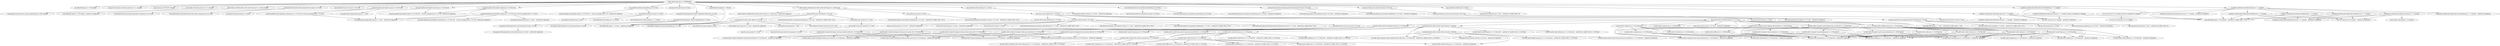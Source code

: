 digraph jedis {
	"redis.clients:jedis:jar:6.1.0-SNAPSHOT" -> "org.slf4j:slf4j-api:jar:1.7.36:compile" ; 
	"redis.clients:jedis:jar:6.1.0-SNAPSHOT" -> "org.apache.commons:commons-pool2:jar:2.12.1:compile" ; 
	"redis.clients:jedis:jar:6.1.0-SNAPSHOT" -> "org.json:json:jar:20250107:compile" ; 
	"redis.clients:jedis:jar:6.1.0-SNAPSHOT" -> "com.google.code.gson:gson:jar:2.13.1:compile" ; 
	"redis.clients:jedis:jar:6.1.0-SNAPSHOT" -> "redis.clients.authentication:redis-authx-core:jar:0.1.1-beta2:compile" ; 
	"redis.clients:jedis:jar:6.1.0-SNAPSHOT" -> "com.kohlschutter.junixsocket:junixsocket-core:pom:2.10.1:test" ; 
	"redis.clients:jedis:jar:6.1.0-SNAPSHOT" -> "org.locationtech.jts:jts-core:jar:1.20.0:test" ; 
	"redis.clients:jedis:jar:6.1.0-SNAPSHOT" -> "org.junit.jupiter:junit-jupiter-api:jar:5.13.0-M1:test" ; 
	"redis.clients:jedis:jar:6.1.0-SNAPSHOT" -> "org.junit.jupiter:junit-jupiter-params:jar:5.13.0-M1:test" ; 
	"redis.clients:jedis:jar:6.1.0-SNAPSHOT" -> "org.mockito:mockito-junit-jupiter:jar:4.11.0:test" ; 
	"redis.clients:jedis:jar:6.1.0-SNAPSHOT" -> "org.junit.jupiter:junit-jupiter-engine:jar:5.13.0-M1:test" ; 
	"redis.clients:jedis:jar:6.1.0-SNAPSHOT" -> "org.hamcrest:hamcrest:jar:3.0:test" ; 
	"redis.clients:jedis:jar:6.1.0-SNAPSHOT" -> "org.slf4j:slf4j-simple:jar:1.7.36:test" ; 
	"redis.clients:jedis:jar:6.1.0-SNAPSHOT" -> "org.mockito:mockito-inline:jar:4.11.0:test" ; 
	"redis.clients:jedis:jar:6.1.0-SNAPSHOT" -> "com.fasterxml.jackson.core:jackson-databind:jar:2.18.3:test" ; 
	"redis.clients:jedis:jar:6.1.0-SNAPSHOT" -> "com.fasterxml.jackson.datatype:jackson-datatype-jsr310:jar:2.18.3:test" ; 
	"redis.clients:jedis:jar:6.1.0-SNAPSHOT" -> "net.javacrumbs.json-unit:json-unit:jar:2.40.1:test" ; 
	"redis.clients:jedis:jar:6.1.0-SNAPSHOT" -> "org.apache.httpcomponents.client5:httpclient5-fluent:jar:5.4.4:test" ; 
	"redis.clients:jedis:jar:6.1.0-SNAPSHOT" -> "org.awaitility:awaitility:jar:4.3.0:test" ; 
	"redis.clients:jedis:jar:6.1.0-SNAPSHOT" -> "redis.clients.authentication:redis-authx-entraid:jar:0.1.1-beta2:test" ; 
	"redis.clients:jedis:jar:6.1.0-SNAPSHOT" -> "io.github.resilience4j:resilience4j-all:jar:1.7.1:compile" ; 
	"redis.clients:jedis:jar:6.1.0-SNAPSHOT" -> "io.github.resilience4j:resilience4j-circuitbreaker:jar:1.7.1:compile" ; 
	"redis.clients:jedis:jar:6.1.0-SNAPSHOT" -> "io.github.resilience4j:resilience4j-retry:jar:1.7.1:compile" ; 
	"com.google.code.gson:gson:jar:2.13.1:compile" -> "com.google.errorprone:error_prone_annotations:jar:2.38.0:compile" ; 
	"redis.clients.authentication:redis-authx-core:jar:0.1.1-beta2:compile" -> "(org.slf4j:slf4j-api:jar:1.7.36:compile - omitted for duplicate)" ; 
	"com.kohlschutter.junixsocket:junixsocket-core:pom:2.10.1:test" -> "com.kohlschutter.junixsocket:junixsocket-native-common:jar:2.10.1:test" ; 
	"com.kohlschutter.junixsocket:junixsocket-core:pom:2.10.1:test" -> "com.kohlschutter.junixsocket:junixsocket-common:jar:2.10.1:test" ; 
	"org.junit.jupiter:junit-jupiter-api:jar:5.13.0-M1:test" -> "org.opentest4j:opentest4j:jar:1.3.0:test" ; 
	"org.junit.jupiter:junit-jupiter-api:jar:5.13.0-M1:test" -> "org.junit.platform:junit-platform-commons:jar:1.13.0-M1:test (version managed from 1.13.0-M1)" ; 
	"org.junit.jupiter:junit-jupiter-api:jar:5.13.0-M1:test" -> "org.apiguardian:apiguardian-api:jar:1.1.2:test" ; 
	"org.junit.platform:junit-platform-commons:jar:1.13.0-M1:test (version managed from 1.13.0-M1)" -> "(org.apiguardian:apiguardian-api:jar:1.1.2:test - omitted for duplicate)" ; 
	"org.junit.jupiter:junit-jupiter-params:jar:5.13.0-M1:test" -> "(org.junit.jupiter:junit-jupiter-api:jar:5.13.0-M1:test - version managed from 5.13.0-M1; omitted for duplicate)" ; 
	"org.junit.jupiter:junit-jupiter-params:jar:5.13.0-M1:test" -> "(org.apiguardian:apiguardian-api:jar:1.1.2:test - omitted for duplicate)" ; 
	"org.mockito:mockito-junit-jupiter:jar:4.11.0:test" -> "org.mockito:mockito-core:jar:4.11.0:test" ; 
	"org.mockito:mockito-junit-jupiter:jar:4.11.0:test" -> "(org.junit.jupiter:junit-jupiter-api:jar:5.13.0-M1:test - version managed from 5.9.1; omitted for duplicate)" ; 
	"org.mockito:mockito-core:jar:4.11.0:test" -> "net.bytebuddy:byte-buddy:jar:1.12.19:test" ; 
	"org.mockito:mockito-core:jar:4.11.0:test" -> "net.bytebuddy:byte-buddy-agent:jar:1.12.19:test" ; 
	"org.mockito:mockito-core:jar:4.11.0:test" -> "org.objenesis:objenesis:jar:3.3:test" ; 
	"org.junit.jupiter:junit-jupiter-engine:jar:5.13.0-M1:test" -> "org.junit.platform:junit-platform-engine:jar:1.13.0-M1:test (version managed from 1.13.0-M1)" ; 
	"org.junit.jupiter:junit-jupiter-engine:jar:5.13.0-M1:test" -> "(org.junit.jupiter:junit-jupiter-api:jar:5.13.0-M1:test - version managed from 5.13.0-M1; omitted for duplicate)" ; 
	"org.junit.jupiter:junit-jupiter-engine:jar:5.13.0-M1:test" -> "(org.apiguardian:apiguardian-api:jar:1.1.2:test - omitted for duplicate)" ; 
	"org.junit.platform:junit-platform-engine:jar:1.13.0-M1:test (version managed from 1.13.0-M1)" -> "(org.opentest4j:opentest4j:jar:1.3.0:test - omitted for duplicate)" ; 
	"org.junit.platform:junit-platform-engine:jar:1.13.0-M1:test (version managed from 1.13.0-M1)" -> "(org.junit.platform:junit-platform-commons:jar:1.13.0-M1:test - version managed from 1.13.0-M1; omitted for duplicate)" ; 
	"org.junit.platform:junit-platform-engine:jar:1.13.0-M1:test (version managed from 1.13.0-M1)" -> "(org.apiguardian:apiguardian-api:jar:1.1.2:test - omitted for duplicate)" ; 
	"org.slf4j:slf4j-simple:jar:1.7.36:test" -> "(org.slf4j:slf4j-api:jar:1.7.36:test - omitted for duplicate)" ; 
	"org.mockito:mockito-inline:jar:4.11.0:test" -> "(org.mockito:mockito-core:jar:4.11.0:test - omitted for duplicate)" ; 
	"com.fasterxml.jackson.core:jackson-databind:jar:2.18.3:test" -> "com.fasterxml.jackson.core:jackson-annotations:jar:2.18.3:test" ; 
	"com.fasterxml.jackson.core:jackson-databind:jar:2.18.3:test" -> "com.fasterxml.jackson.core:jackson-core:jar:2.18.3:test" ; 
	"com.fasterxml.jackson.datatype:jackson-datatype-jsr310:jar:2.18.3:test" -> "(com.fasterxml.jackson.core:jackson-annotations:jar:2.18.3:test - omitted for duplicate)" ; 
	"com.fasterxml.jackson.datatype:jackson-datatype-jsr310:jar:2.18.3:test" -> "(com.fasterxml.jackson.core:jackson-core:jar:2.18.3:test - omitted for duplicate)" ; 
	"com.fasterxml.jackson.datatype:jackson-datatype-jsr310:jar:2.18.3:test" -> "(com.fasterxml.jackson.core:jackson-databind:jar:2.18.3:test - omitted for duplicate)" ; 
	"net.javacrumbs.json-unit:json-unit:jar:2.40.1:test" -> "net.javacrumbs.json-unit:json-unit-core:jar:2.40.1:test" ; 
	"net.javacrumbs.json-unit:json-unit-core:jar:2.40.1:test" -> "org.hamcrest:hamcrest-core:jar:2.2:test" ; 
	"org.hamcrest:hamcrest-core:jar:2.2:test" -> "(org.hamcrest:hamcrest:jar:2.2:test - omitted for conflict with 3.0)" ; 
	"org.apache.httpcomponents.client5:httpclient5-fluent:jar:5.4.4:test" -> "org.apache.httpcomponents.client5:httpclient5:jar:5.4.4:test" ; 
	"org.apache.httpcomponents.client5:httpclient5-fluent:jar:5.4.4:test" -> "(org.slf4j:slf4j-api:jar:1.7.36:test - omitted for duplicate)" ; 
	"org.apache.httpcomponents.client5:httpclient5:jar:5.4.4:test" -> "org.apache.httpcomponents.core5:httpcore5:jar:5.3.4:test" ; 
	"org.apache.httpcomponents.client5:httpclient5:jar:5.4.4:test" -> "org.apache.httpcomponents.core5:httpcore5-h2:jar:5.3.4:test" ; 
	"org.apache.httpcomponents.client5:httpclient5:jar:5.4.4:test" -> "(org.slf4j:slf4j-api:jar:1.7.36:test - omitted for duplicate)" ; 
	"org.apache.httpcomponents.core5:httpcore5-h2:jar:5.3.4:test" -> "(org.apache.httpcomponents.core5:httpcore5:jar:5.3.4:test - omitted for duplicate)" ; 
	"org.awaitility:awaitility:jar:4.3.0:test" -> "(org.hamcrest:hamcrest:jar:2.1:test - omitted for conflict with 3.0)" ; 
	"redis.clients.authentication:redis-authx-entraid:jar:0.1.1-beta2:test" -> "com.auth0:java-jwt:jar:4.5.0:test" ; 
	"redis.clients.authentication:redis-authx-entraid:jar:0.1.1-beta2:test" -> "(redis.clients.authentication:redis-authx-core:jar:0.1.1-beta2:test - omitted for duplicate)" ; 
	"redis.clients.authentication:redis-authx-entraid:jar:0.1.1-beta2:test" -> "com.microsoft.azure:msal4j:jar:1.19.1:test" ; 
	"redis.clients.authentication:redis-authx-entraid:jar:0.1.1-beta2:test" -> "com.azure:azure-identity:jar:1.15.4:test" ; 
	"com.auth0:java-jwt:jar:4.5.0:test" -> "(com.fasterxml.jackson.core:jackson-core:jar:2.15.4:test - omitted for conflict with 2.18.3)" ; 
	"com.auth0:java-jwt:jar:4.5.0:test" -> "(com.fasterxml.jackson.core:jackson-databind:jar:2.15.4:test - omitted for conflict with 2.18.3)" ; 
	"com.microsoft.azure:msal4j:jar:1.19.1:test" -> "com.nimbusds:oauth2-oidc-sdk:jar:11.23:test" ; 
	"com.microsoft.azure:msal4j:jar:1.19.1:test" -> "net.minidev:json-smart:jar:2.5.2:test" ; 
	"com.microsoft.azure:msal4j:jar:1.19.1:test" -> "(org.slf4j:slf4j-api:jar:1.7.36:test - omitted for duplicate)" ; 
	"com.microsoft.azure:msal4j:jar:1.19.1:test" -> "(com.fasterxml.jackson.core:jackson-databind:jar:2.18.1:test - omitted for conflict with 2.18.3)" ; 
	"com.nimbusds:oauth2-oidc-sdk:jar:11.23:test" -> "com.github.stephenc.jcip:jcip-annotations:jar:1.0-1:test" ; 
	"com.nimbusds:oauth2-oidc-sdk:jar:11.23:test" -> "com.nimbusds:content-type:jar:2.3:test" ; 
	"com.nimbusds:oauth2-oidc-sdk:jar:11.23:test" -> "(net.minidev:json-smart:jar:2.5.2:test - omitted for duplicate)" ; 
	"com.nimbusds:oauth2-oidc-sdk:jar:11.23:test" -> "com.nimbusds:lang-tag:jar:1.7:test" ; 
	"com.nimbusds:oauth2-oidc-sdk:jar:11.23:test" -> "com.nimbusds:nimbus-jose-jwt:jar:10.0.1:test" ; 
	"net.minidev:json-smart:jar:2.5.2:test" -> "net.minidev:accessors-smart:jar:2.5.2:test" ; 
	"net.minidev:accessors-smart:jar:2.5.2:test" -> "org.ow2.asm:asm:jar:9.7.1:test" ; 
	"com.azure:azure-identity:jar:1.15.4:test" -> "com.azure:azure-core:jar:1.55.3:test" ; 
	"com.azure:azure-identity:jar:1.15.4:test" -> "com.azure:azure-core-http-netty:jar:1.15.11:test" ; 
	"com.azure:azure-identity:jar:1.15.4:test" -> "com.azure:azure-json:jar:1.5.0:test" ; 
	"com.azure:azure-identity:jar:1.15.4:test" -> "(com.microsoft.azure:msal4j:jar:1.19.1:test - omitted for duplicate)" ; 
	"com.azure:azure-identity:jar:1.15.4:test" -> "com.microsoft.azure:msal4j-persistence-extension:jar:1.3.0:test" ; 
	"com.azure:azure-identity:jar:1.15.4:test" -> "net.java.dev.jna:jna-platform:jar:5.13.0:test" ; 
	"com.azure:azure-core:jar:1.55.3:test" -> "(com.azure:azure-json:jar:1.5.0:test - omitted for duplicate)" ; 
	"com.azure:azure-core:jar:1.55.3:test" -> "com.azure:azure-xml:jar:1.2.0:test" ; 
	"com.azure:azure-core:jar:1.55.3:test" -> "(com.fasterxml.jackson.core:jackson-annotations:jar:2.17.2:test - omitted for conflict with 2.18.3)" ; 
	"com.azure:azure-core:jar:1.55.3:test" -> "(com.fasterxml.jackson.core:jackson-core:jar:2.17.2:test - omitted for conflict with 2.18.3)" ; 
	"com.azure:azure-core:jar:1.55.3:test" -> "(com.fasterxml.jackson.core:jackson-databind:jar:2.17.2:test - omitted for conflict with 2.18.3)" ; 
	"com.azure:azure-core:jar:1.55.3:test" -> "(com.fasterxml.jackson.datatype:jackson-datatype-jsr310:jar:2.17.2:test - omitted for conflict with 2.18.3)" ; 
	"com.azure:azure-core:jar:1.55.3:test" -> "(org.slf4j:slf4j-api:jar:1.7.36:test - omitted for duplicate)" ; 
	"com.azure:azure-core:jar:1.55.3:test" -> "io.projectreactor:reactor-core:jar:3.4.41:test" ; 
	"io.projectreactor:reactor-core:jar:3.4.41:test" -> "org.reactivestreams:reactive-streams:jar:1.0.4:test" ; 
	"com.azure:azure-core-http-netty:jar:1.15.11:test" -> "(com.azure:azure-core:jar:1.55.3:test - omitted for duplicate)" ; 
	"com.azure:azure-core-http-netty:jar:1.15.11:test" -> "io.netty:netty-handler:jar:4.1.118.Final:test" ; 
	"com.azure:azure-core-http-netty:jar:1.15.11:test" -> "io.netty:netty-handler-proxy:jar:4.1.118.Final:test" ; 
	"com.azure:azure-core-http-netty:jar:1.15.11:test" -> "io.netty:netty-buffer:jar:4.1.118.Final:test" ; 
	"com.azure:azure-core-http-netty:jar:1.15.11:test" -> "io.netty:netty-codec:jar:4.1.118.Final:test" ; 
	"com.azure:azure-core-http-netty:jar:1.15.11:test" -> "io.netty:netty-codec-http:jar:4.1.118.Final:test" ; 
	"com.azure:azure-core-http-netty:jar:1.15.11:test" -> "io.netty:netty-codec-http2:jar:4.1.118.Final:test" ; 
	"com.azure:azure-core-http-netty:jar:1.15.11:test" -> "io.netty:netty-transport-native-unix-common:jar:4.1.118.Final:test" ; 
	"com.azure:azure-core-http-netty:jar:1.15.11:test" -> "io.netty:netty-transport-native-epoll:jar:linux-x86_64:4.1.118.Final:test" ; 
	"com.azure:azure-core-http-netty:jar:1.15.11:test" -> "io.netty:netty-transport-native-kqueue:jar:osx-x86_64:4.1.118.Final:test" ; 
	"com.azure:azure-core-http-netty:jar:1.15.11:test" -> "io.netty:netty-tcnative-boringssl-static:jar:2.0.70.Final:test" ; 
	"com.azure:azure-core-http-netty:jar:1.15.11:test" -> "io.projectreactor.netty:reactor-netty-http:jar:1.0.48:test" ; 
	"com.azure:azure-core-http-netty:jar:1.15.11:test" -> "io.netty:netty-common:jar:4.1.118.Final:test" ; 
	"io.netty:netty-handler:jar:4.1.118.Final:test" -> "(io.netty:netty-common:jar:4.1.118.Final:test - omitted for duplicate)" ; 
	"io.netty:netty-handler:jar:4.1.118.Final:test" -> "io.netty:netty-resolver:jar:4.1.118.Final:test" ; 
	"io.netty:netty-handler:jar:4.1.118.Final:test" -> "(io.netty:netty-buffer:jar:4.1.118.Final:test - omitted for duplicate)" ; 
	"io.netty:netty-handler:jar:4.1.118.Final:test" -> "io.netty:netty-transport:jar:4.1.118.Final:test" ; 
	"io.netty:netty-handler:jar:4.1.118.Final:test" -> "(io.netty:netty-transport-native-unix-common:jar:4.1.118.Final:test - omitted for duplicate)" ; 
	"io.netty:netty-handler:jar:4.1.118.Final:test" -> "(io.netty:netty-codec:jar:4.1.118.Final:test - omitted for duplicate)" ; 
	"io.netty:netty-resolver:jar:4.1.118.Final:test" -> "(io.netty:netty-common:jar:4.1.118.Final:test - omitted for duplicate)" ; 
	"io.netty:netty-transport:jar:4.1.118.Final:test" -> "(io.netty:netty-common:jar:4.1.118.Final:test - omitted for duplicate)" ; 
	"io.netty:netty-transport:jar:4.1.118.Final:test" -> "(io.netty:netty-buffer:jar:4.1.118.Final:test - omitted for duplicate)" ; 
	"io.netty:netty-transport:jar:4.1.118.Final:test" -> "(io.netty:netty-resolver:jar:4.1.118.Final:test - omitted for duplicate)" ; 
	"io.netty:netty-handler-proxy:jar:4.1.118.Final:test" -> "(io.netty:netty-common:jar:4.1.118.Final:test - omitted for duplicate)" ; 
	"io.netty:netty-handler-proxy:jar:4.1.118.Final:test" -> "(io.netty:netty-buffer:jar:4.1.118.Final:test - omitted for duplicate)" ; 
	"io.netty:netty-handler-proxy:jar:4.1.118.Final:test" -> "(io.netty:netty-transport:jar:4.1.118.Final:test - omitted for duplicate)" ; 
	"io.netty:netty-handler-proxy:jar:4.1.118.Final:test" -> "(io.netty:netty-codec:jar:4.1.118.Final:test - omitted for duplicate)" ; 
	"io.netty:netty-handler-proxy:jar:4.1.118.Final:test" -> "io.netty:netty-codec-socks:jar:4.1.118.Final:test" ; 
	"io.netty:netty-handler-proxy:jar:4.1.118.Final:test" -> "(io.netty:netty-codec-http:jar:4.1.118.Final:test - omitted for duplicate)" ; 
	"io.netty:netty-codec-socks:jar:4.1.118.Final:test" -> "(io.netty:netty-common:jar:4.1.118.Final:test - omitted for duplicate)" ; 
	"io.netty:netty-codec-socks:jar:4.1.118.Final:test" -> "(io.netty:netty-buffer:jar:4.1.118.Final:test - omitted for duplicate)" ; 
	"io.netty:netty-codec-socks:jar:4.1.118.Final:test" -> "(io.netty:netty-transport:jar:4.1.118.Final:test - omitted for duplicate)" ; 
	"io.netty:netty-codec-socks:jar:4.1.118.Final:test" -> "(io.netty:netty-codec:jar:4.1.118.Final:test - omitted for duplicate)" ; 
	"io.netty:netty-buffer:jar:4.1.118.Final:test" -> "(io.netty:netty-common:jar:4.1.118.Final:test - omitted for duplicate)" ; 
	"io.netty:netty-codec:jar:4.1.118.Final:test" -> "(io.netty:netty-common:jar:4.1.118.Final:test - omitted for duplicate)" ; 
	"io.netty:netty-codec:jar:4.1.118.Final:test" -> "(io.netty:netty-buffer:jar:4.1.118.Final:test - omitted for duplicate)" ; 
	"io.netty:netty-codec:jar:4.1.118.Final:test" -> "(io.netty:netty-transport:jar:4.1.118.Final:test - omitted for duplicate)" ; 
	"io.netty:netty-codec-http:jar:4.1.118.Final:test" -> "(io.netty:netty-common:jar:4.1.118.Final:test - omitted for duplicate)" ; 
	"io.netty:netty-codec-http:jar:4.1.118.Final:test" -> "(io.netty:netty-buffer:jar:4.1.118.Final:test - omitted for duplicate)" ; 
	"io.netty:netty-codec-http:jar:4.1.118.Final:test" -> "(io.netty:netty-transport:jar:4.1.118.Final:test - omitted for duplicate)" ; 
	"io.netty:netty-codec-http:jar:4.1.118.Final:test" -> "(io.netty:netty-codec:jar:4.1.118.Final:test - omitted for duplicate)" ; 
	"io.netty:netty-codec-http:jar:4.1.118.Final:test" -> "(io.netty:netty-handler:jar:4.1.118.Final:test - omitted for duplicate)" ; 
	"io.netty:netty-codec-http2:jar:4.1.118.Final:test" -> "(io.netty:netty-common:jar:4.1.118.Final:test - omitted for duplicate)" ; 
	"io.netty:netty-codec-http2:jar:4.1.118.Final:test" -> "(io.netty:netty-buffer:jar:4.1.118.Final:test - omitted for duplicate)" ; 
	"io.netty:netty-codec-http2:jar:4.1.118.Final:test" -> "(io.netty:netty-transport:jar:4.1.118.Final:test - omitted for duplicate)" ; 
	"io.netty:netty-codec-http2:jar:4.1.118.Final:test" -> "(io.netty:netty-codec:jar:4.1.118.Final:test - omitted for duplicate)" ; 
	"io.netty:netty-codec-http2:jar:4.1.118.Final:test" -> "(io.netty:netty-handler:jar:4.1.118.Final:test - omitted for duplicate)" ; 
	"io.netty:netty-codec-http2:jar:4.1.118.Final:test" -> "(io.netty:netty-codec-http:jar:4.1.118.Final:test - omitted for duplicate)" ; 
	"io.netty:netty-transport-native-unix-common:jar:4.1.118.Final:test" -> "(io.netty:netty-common:jar:4.1.118.Final:test - omitted for duplicate)" ; 
	"io.netty:netty-transport-native-unix-common:jar:4.1.118.Final:test" -> "(io.netty:netty-buffer:jar:4.1.118.Final:test - omitted for duplicate)" ; 
	"io.netty:netty-transport-native-unix-common:jar:4.1.118.Final:test" -> "(io.netty:netty-transport:jar:4.1.118.Final:test - omitted for duplicate)" ; 
	"io.netty:netty-transport-native-epoll:jar:linux-x86_64:4.1.118.Final:test" -> "(io.netty:netty-common:jar:4.1.118.Final:test - omitted for duplicate)" ; 
	"io.netty:netty-transport-native-epoll:jar:linux-x86_64:4.1.118.Final:test" -> "(io.netty:netty-buffer:jar:4.1.118.Final:test - omitted for duplicate)" ; 
	"io.netty:netty-transport-native-epoll:jar:linux-x86_64:4.1.118.Final:test" -> "(io.netty:netty-transport:jar:4.1.118.Final:test - omitted for duplicate)" ; 
	"io.netty:netty-transport-native-epoll:jar:linux-x86_64:4.1.118.Final:test" -> "(io.netty:netty-transport-native-unix-common:jar:4.1.118.Final:test - omitted for duplicate)" ; 
	"io.netty:netty-transport-native-epoll:jar:linux-x86_64:4.1.118.Final:test" -> "io.netty:netty-transport-classes-epoll:jar:4.1.118.Final:test" ; 
	"io.netty:netty-transport-classes-epoll:jar:4.1.118.Final:test" -> "(io.netty:netty-common:jar:4.1.118.Final:test - omitted for duplicate)" ; 
	"io.netty:netty-transport-classes-epoll:jar:4.1.118.Final:test" -> "(io.netty:netty-buffer:jar:4.1.118.Final:test - omitted for duplicate)" ; 
	"io.netty:netty-transport-classes-epoll:jar:4.1.118.Final:test" -> "(io.netty:netty-transport:jar:4.1.118.Final:test - omitted for duplicate)" ; 
	"io.netty:netty-transport-classes-epoll:jar:4.1.118.Final:test" -> "(io.netty:netty-transport-native-unix-common:jar:4.1.118.Final:test - omitted for duplicate)" ; 
	"io.netty:netty-transport-native-kqueue:jar:osx-x86_64:4.1.118.Final:test" -> "(io.netty:netty-common:jar:4.1.118.Final:test - omitted for duplicate)" ; 
	"io.netty:netty-transport-native-kqueue:jar:osx-x86_64:4.1.118.Final:test" -> "(io.netty:netty-buffer:jar:4.1.118.Final:test - omitted for duplicate)" ; 
	"io.netty:netty-transport-native-kqueue:jar:osx-x86_64:4.1.118.Final:test" -> "(io.netty:netty-transport:jar:4.1.118.Final:test - omitted for duplicate)" ; 
	"io.netty:netty-transport-native-kqueue:jar:osx-x86_64:4.1.118.Final:test" -> "(io.netty:netty-transport-native-unix-common:jar:4.1.118.Final:test - omitted for duplicate)" ; 
	"io.netty:netty-transport-native-kqueue:jar:osx-x86_64:4.1.118.Final:test" -> "io.netty:netty-transport-classes-kqueue:jar:4.1.118.Final:test" ; 
	"io.netty:netty-transport-classes-kqueue:jar:4.1.118.Final:test" -> "(io.netty:netty-common:jar:4.1.118.Final:test - omitted for duplicate)" ; 
	"io.netty:netty-transport-classes-kqueue:jar:4.1.118.Final:test" -> "(io.netty:netty-buffer:jar:4.1.118.Final:test - omitted for duplicate)" ; 
	"io.netty:netty-transport-classes-kqueue:jar:4.1.118.Final:test" -> "(io.netty:netty-transport:jar:4.1.118.Final:test - omitted for duplicate)" ; 
	"io.netty:netty-transport-classes-kqueue:jar:4.1.118.Final:test" -> "(io.netty:netty-transport-native-unix-common:jar:4.1.118.Final:test - omitted for duplicate)" ; 
	"io.netty:netty-tcnative-boringssl-static:jar:2.0.70.Final:test" -> "io.netty:netty-tcnative-classes:jar:2.0.70.Final:test" ; 
	"io.netty:netty-tcnative-boringssl-static:jar:2.0.70.Final:test" -> "io.netty:netty-tcnative-boringssl-static:jar:linux-x86_64:2.0.70.Final:test" ; 
	"io.netty:netty-tcnative-boringssl-static:jar:2.0.70.Final:test" -> "io.netty:netty-tcnative-boringssl-static:jar:linux-aarch_64:2.0.70.Final:test" ; 
	"io.netty:netty-tcnative-boringssl-static:jar:2.0.70.Final:test" -> "io.netty:netty-tcnative-boringssl-static:jar:osx-x86_64:2.0.70.Final:test" ; 
	"io.netty:netty-tcnative-boringssl-static:jar:2.0.70.Final:test" -> "io.netty:netty-tcnative-boringssl-static:jar:osx-aarch_64:2.0.70.Final:test" ; 
	"io.netty:netty-tcnative-boringssl-static:jar:2.0.70.Final:test" -> "io.netty:netty-tcnative-boringssl-static:jar:windows-x86_64:2.0.70.Final:test" ; 
	"io.netty:netty-tcnative-boringssl-static:jar:linux-x86_64:2.0.70.Final:test" -> "(io.netty:netty-tcnative-boringssl-static:jar:linux-aarch_64:2.0.70.Final:test - omitted for duplicate)" ; 
	"io.netty:netty-tcnative-boringssl-static:jar:linux-x86_64:2.0.70.Final:test" -> "(io.netty:netty-tcnative-boringssl-static:jar:osx-x86_64:2.0.70.Final:test - omitted for duplicate)" ; 
	"io.netty:netty-tcnative-boringssl-static:jar:linux-x86_64:2.0.70.Final:test" -> "(io.netty:netty-tcnative-boringssl-static:jar:osx-aarch_64:2.0.70.Final:test - omitted for duplicate)" ; 
	"io.netty:netty-tcnative-boringssl-static:jar:linux-x86_64:2.0.70.Final:test" -> "(io.netty:netty-tcnative-boringssl-static:jar:windows-x86_64:2.0.70.Final:test - omitted for duplicate)" ; 
	"io.netty:netty-tcnative-boringssl-static:jar:linux-aarch_64:2.0.70.Final:test" -> "(io.netty:netty-tcnative-boringssl-static:jar:linux-x86_64:2.0.70.Final:test - omitted for duplicate)" ; 
	"io.netty:netty-tcnative-boringssl-static:jar:linux-aarch_64:2.0.70.Final:test" -> "(io.netty:netty-tcnative-boringssl-static:jar:osx-x86_64:2.0.70.Final:test - omitted for duplicate)" ; 
	"io.netty:netty-tcnative-boringssl-static:jar:linux-aarch_64:2.0.70.Final:test" -> "(io.netty:netty-tcnative-boringssl-static:jar:osx-aarch_64:2.0.70.Final:test - omitted for duplicate)" ; 
	"io.netty:netty-tcnative-boringssl-static:jar:linux-aarch_64:2.0.70.Final:test" -> "(io.netty:netty-tcnative-boringssl-static:jar:windows-x86_64:2.0.70.Final:test - omitted for duplicate)" ; 
	"io.netty:netty-tcnative-boringssl-static:jar:osx-x86_64:2.0.70.Final:test" -> "(io.netty:netty-tcnative-boringssl-static:jar:linux-x86_64:2.0.70.Final:test - omitted for duplicate)" ; 
	"io.netty:netty-tcnative-boringssl-static:jar:osx-x86_64:2.0.70.Final:test" -> "(io.netty:netty-tcnative-boringssl-static:jar:linux-aarch_64:2.0.70.Final:test - omitted for duplicate)" ; 
	"io.netty:netty-tcnative-boringssl-static:jar:osx-x86_64:2.0.70.Final:test" -> "(io.netty:netty-tcnative-boringssl-static:jar:osx-aarch_64:2.0.70.Final:test - omitted for duplicate)" ; 
	"io.netty:netty-tcnative-boringssl-static:jar:osx-x86_64:2.0.70.Final:test" -> "(io.netty:netty-tcnative-boringssl-static:jar:windows-x86_64:2.0.70.Final:test - omitted for duplicate)" ; 
	"io.netty:netty-tcnative-boringssl-static:jar:osx-aarch_64:2.0.70.Final:test" -> "(io.netty:netty-tcnative-boringssl-static:jar:linux-x86_64:2.0.70.Final:test - omitted for duplicate)" ; 
	"io.netty:netty-tcnative-boringssl-static:jar:osx-aarch_64:2.0.70.Final:test" -> "(io.netty:netty-tcnative-boringssl-static:jar:linux-aarch_64:2.0.70.Final:test - omitted for duplicate)" ; 
	"io.netty:netty-tcnative-boringssl-static:jar:osx-aarch_64:2.0.70.Final:test" -> "(io.netty:netty-tcnative-boringssl-static:jar:osx-x86_64:2.0.70.Final:test - omitted for duplicate)" ; 
	"io.netty:netty-tcnative-boringssl-static:jar:osx-aarch_64:2.0.70.Final:test" -> "(io.netty:netty-tcnative-boringssl-static:jar:windows-x86_64:2.0.70.Final:test - omitted for duplicate)" ; 
	"io.netty:netty-tcnative-boringssl-static:jar:windows-x86_64:2.0.70.Final:test" -> "(io.netty:netty-tcnative-boringssl-static:jar:linux-x86_64:2.0.70.Final:test - omitted for duplicate)" ; 
	"io.netty:netty-tcnative-boringssl-static:jar:windows-x86_64:2.0.70.Final:test" -> "(io.netty:netty-tcnative-boringssl-static:jar:linux-aarch_64:2.0.70.Final:test - omitted for duplicate)" ; 
	"io.netty:netty-tcnative-boringssl-static:jar:windows-x86_64:2.0.70.Final:test" -> "(io.netty:netty-tcnative-boringssl-static:jar:osx-x86_64:2.0.70.Final:test - omitted for duplicate)" ; 
	"io.netty:netty-tcnative-boringssl-static:jar:windows-x86_64:2.0.70.Final:test" -> "(io.netty:netty-tcnative-boringssl-static:jar:osx-aarch_64:2.0.70.Final:test - omitted for duplicate)" ; 
	"io.projectreactor.netty:reactor-netty-http:jar:1.0.48:test" -> "(io.netty:netty-codec-http:jar:4.1.112.Final:test - omitted for conflict with 4.1.118.Final)" ; 
	"io.projectreactor.netty:reactor-netty-http:jar:1.0.48:test" -> "(io.netty:netty-codec-http2:jar:4.1.112.Final:test - omitted for conflict with 4.1.118.Final)" ; 
	"io.projectreactor.netty:reactor-netty-http:jar:1.0.48:test" -> "io.netty:netty-resolver-dns:jar:4.1.112.Final:test" ; 
	"io.projectreactor.netty:reactor-netty-http:jar:1.0.48:test" -> "io.netty:netty-resolver-dns-native-macos:jar:osx-x86_64:4.1.112.Final:test" ; 
	"io.projectreactor.netty:reactor-netty-http:jar:1.0.48:test" -> "(io.netty:netty-transport-native-epoll:jar:linux-x86_64:4.1.112.Final:test - omitted for conflict with 4.1.118.Final)" ; 
	"io.projectreactor.netty:reactor-netty-http:jar:1.0.48:test" -> "io.projectreactor.netty:reactor-netty-core:jar:1.0.48:test" ; 
	"io.projectreactor.netty:reactor-netty-http:jar:1.0.48:test" -> "(io.projectreactor:reactor-core:jar:3.4.41:test - omitted for duplicate)" ; 
	"io.netty:netty-resolver-dns:jar:4.1.112.Final:test" -> "(io.netty:netty-common:jar:4.1.112.Final:test - omitted for conflict with 4.1.118.Final)" ; 
	"io.netty:netty-resolver-dns:jar:4.1.112.Final:test" -> "(io.netty:netty-buffer:jar:4.1.112.Final:test - omitted for conflict with 4.1.118.Final)" ; 
	"io.netty:netty-resolver-dns:jar:4.1.112.Final:test" -> "(io.netty:netty-resolver:jar:4.1.112.Final:test - omitted for conflict with 4.1.118.Final)" ; 
	"io.netty:netty-resolver-dns:jar:4.1.112.Final:test" -> "(io.netty:netty-transport:jar:4.1.112.Final:test - omitted for conflict with 4.1.118.Final)" ; 
	"io.netty:netty-resolver-dns:jar:4.1.112.Final:test" -> "(io.netty:netty-codec:jar:4.1.112.Final:test - omitted for conflict with 4.1.118.Final)" ; 
	"io.netty:netty-resolver-dns:jar:4.1.112.Final:test" -> "io.netty:netty-codec-dns:jar:4.1.112.Final:test" ; 
	"io.netty:netty-resolver-dns:jar:4.1.112.Final:test" -> "(io.netty:netty-handler:jar:4.1.112.Final:test - omitted for conflict with 4.1.118.Final)" ; 
	"io.netty:netty-codec-dns:jar:4.1.112.Final:test" -> "(io.netty:netty-common:jar:4.1.112.Final:test - omitted for conflict with 4.1.118.Final)" ; 
	"io.netty:netty-codec-dns:jar:4.1.112.Final:test" -> "(io.netty:netty-buffer:jar:4.1.112.Final:test - omitted for conflict with 4.1.118.Final)" ; 
	"io.netty:netty-codec-dns:jar:4.1.112.Final:test" -> "(io.netty:netty-transport:jar:4.1.112.Final:test - omitted for conflict with 4.1.118.Final)" ; 
	"io.netty:netty-codec-dns:jar:4.1.112.Final:test" -> "(io.netty:netty-codec:jar:4.1.112.Final:test - omitted for conflict with 4.1.118.Final)" ; 
	"io.netty:netty-resolver-dns-native-macos:jar:osx-x86_64:4.1.112.Final:test" -> "io.netty:netty-resolver-dns-classes-macos:jar:4.1.112.Final:test" ; 
	"io.netty:netty-resolver-dns-classes-macos:jar:4.1.112.Final:test" -> "(io.netty:netty-common:jar:4.1.112.Final:test - omitted for conflict with 4.1.118.Final)" ; 
	"io.netty:netty-resolver-dns-classes-macos:jar:4.1.112.Final:test" -> "(io.netty:netty-resolver-dns:jar:4.1.112.Final:test - omitted for duplicate)" ; 
	"io.netty:netty-resolver-dns-classes-macos:jar:4.1.112.Final:test" -> "(io.netty:netty-transport-native-unix-common:jar:4.1.112.Final:test - omitted for conflict with 4.1.118.Final)" ; 
	"io.projectreactor.netty:reactor-netty-core:jar:1.0.48:test" -> "(io.netty:netty-handler:jar:4.1.112.Final:test - omitted for conflict with 4.1.118.Final)" ; 
	"io.projectreactor.netty:reactor-netty-core:jar:1.0.48:test" -> "(io.netty:netty-handler-proxy:jar:4.1.112.Final:test - omitted for conflict with 4.1.118.Final)" ; 
	"io.projectreactor.netty:reactor-netty-core:jar:1.0.48:test" -> "(io.netty:netty-resolver-dns:jar:4.1.112.Final:test - omitted for duplicate)" ; 
	"io.projectreactor.netty:reactor-netty-core:jar:1.0.48:test" -> "(io.netty:netty-resolver-dns-native-macos:jar:osx-x86_64:4.1.112.Final:test - omitted for duplicate)" ; 
	"io.projectreactor.netty:reactor-netty-core:jar:1.0.48:test" -> "(io.netty:netty-transport-native-epoll:jar:linux-x86_64:4.1.112.Final:test - omitted for conflict with 4.1.118.Final)" ; 
	"io.projectreactor.netty:reactor-netty-core:jar:1.0.48:test" -> "(io.projectreactor:reactor-core:jar:3.4.41:test - omitted for duplicate)" ; 
	"com.microsoft.azure:msal4j-persistence-extension:jar:1.3.0:test" -> "(com.microsoft.azure:msal4j:jar:1.15.0:test - omitted for conflict with 1.19.1)" ; 
	"com.microsoft.azure:msal4j-persistence-extension:jar:1.3.0:test" -> "net.java.dev.jna:jna:jar:5.13.0:test" ; 
	"com.microsoft.azure:msal4j-persistence-extension:jar:1.3.0:test" -> "(net.java.dev.jna:jna-platform:jar:5.13.0:test - omitted for duplicate)" ; 
	"com.microsoft.azure:msal4j-persistence-extension:jar:1.3.0:test" -> "(org.slf4j:slf4j-api:jar:1.7.7:test - omitted for conflict with 1.7.36)" ; 
	"net.java.dev.jna:jna-platform:jar:5.13.0:test" -> "(net.java.dev.jna:jna:jar:5.13.0:test - omitted for duplicate)" ; 
	"io.github.resilience4j:resilience4j-all:jar:1.7.1:compile" -> "io.vavr:vavr:jar:0.10.2:compile (scope not updated to compile)" ; 
	"io.github.resilience4j:resilience4j-all:jar:1.7.1:compile" -> "(org.slf4j:slf4j-api:jar:1.7.30:runtime - omitted for conflict with 1.7.36)" ; 
	"io.github.resilience4j:resilience4j-all:jar:1.7.1:compile" -> "io.github.resilience4j:resilience4j-ratelimiter:jar:1.7.1:runtime" ; 
	"io.github.resilience4j:resilience4j-all:jar:1.7.1:compile" -> "(io.github.resilience4j:resilience4j-circuitbreaker:jar:1.7.1:runtime - omitted for duplicate)" ; 
	"io.github.resilience4j:resilience4j-all:jar:1.7.1:compile" -> "io.github.resilience4j:resilience4j-bulkhead:jar:1.7.1:runtime" ; 
	"io.github.resilience4j:resilience4j-all:jar:1.7.1:compile" -> "(io.github.resilience4j:resilience4j-retry:jar:1.7.1:runtime - omitted for duplicate)" ; 
	"io.github.resilience4j:resilience4j-all:jar:1.7.1:compile" -> "io.github.resilience4j:resilience4j-cache:jar:1.7.1:runtime" ; 
	"io.github.resilience4j:resilience4j-all:jar:1.7.1:compile" -> "io.github.resilience4j:resilience4j-timelimiter:jar:1.7.1:runtime" ; 
	"io.vavr:vavr:jar:0.10.2:compile (scope not updated to compile)" -> "io.vavr:vavr-match:jar:0.10.2:compile" ; 
	"io.github.resilience4j:resilience4j-ratelimiter:jar:1.7.1:runtime" -> "(io.vavr:vavr:jar:0.10.2:runtime - omitted for duplicate)" ; 
	"io.github.resilience4j:resilience4j-ratelimiter:jar:1.7.1:runtime" -> "(io.github.resilience4j:resilience4j-core:jar:1.7.1:runtime - omitted for duplicate)" ; 
	"io.github.resilience4j:resilience4j-ratelimiter:jar:1.7.1:runtime" -> "(org.slf4j:slf4j-api:jar:1.7.30:runtime - omitted for conflict with 1.7.36)" ; 
	"io.github.resilience4j:resilience4j-bulkhead:jar:1.7.1:runtime" -> "(io.vavr:vavr:jar:0.10.2:runtime - omitted for duplicate)" ; 
	"io.github.resilience4j:resilience4j-bulkhead:jar:1.7.1:runtime" -> "(io.github.resilience4j:resilience4j-core:jar:1.7.1:runtime - omitted for duplicate)" ; 
	"io.github.resilience4j:resilience4j-bulkhead:jar:1.7.1:runtime" -> "(org.slf4j:slf4j-api:jar:1.7.30:runtime - omitted for conflict with 1.7.36)" ; 
	"io.github.resilience4j:resilience4j-cache:jar:1.7.1:runtime" -> "(io.vavr:vavr:jar:0.10.2:runtime - omitted for duplicate)" ; 
	"io.github.resilience4j:resilience4j-cache:jar:1.7.1:runtime" -> "(io.github.resilience4j:resilience4j-core:jar:1.7.1:runtime - omitted for duplicate)" ; 
	"io.github.resilience4j:resilience4j-cache:jar:1.7.1:runtime" -> "javax.cache:cache-api:jar:1.1.0:runtime" ; 
	"io.github.resilience4j:resilience4j-cache:jar:1.7.1:runtime" -> "(org.slf4j:slf4j-api:jar:1.7.30:runtime - omitted for conflict with 1.7.36)" ; 
	"io.github.resilience4j:resilience4j-timelimiter:jar:1.7.1:runtime" -> "(io.vavr:vavr:jar:0.10.2:runtime - omitted for duplicate)" ; 
	"io.github.resilience4j:resilience4j-timelimiter:jar:1.7.1:runtime" -> "(io.github.resilience4j:resilience4j-core:jar:1.7.1:runtime - omitted for duplicate)" ; 
	"io.github.resilience4j:resilience4j-timelimiter:jar:1.7.1:runtime" -> "(org.slf4j:slf4j-api:jar:1.7.30:runtime - omitted for conflict with 1.7.36)" ; 
	"io.github.resilience4j:resilience4j-circuitbreaker:jar:1.7.1:compile" -> "(io.vavr:vavr:jar:0.10.2:compile - omitted for duplicate)" ; 
	"io.github.resilience4j:resilience4j-circuitbreaker:jar:1.7.1:compile" -> "io.github.resilience4j:resilience4j-core:jar:1.7.1:compile (scope not updated to compile)" ; 
	"io.github.resilience4j:resilience4j-circuitbreaker:jar:1.7.1:compile" -> "(org.slf4j:slf4j-api:jar:1.7.30:runtime - omitted for conflict with 1.7.36)" ; 
	"io.github.resilience4j:resilience4j-core:jar:1.7.1:compile (scope not updated to compile)" -> "(io.vavr:vavr:jar:0.10.2:compile - omitted for duplicate)" ; 
	"io.github.resilience4j:resilience4j-core:jar:1.7.1:compile (scope not updated to compile)" -> "(org.slf4j:slf4j-api:jar:1.7.30:runtime - omitted for conflict with 1.7.36)" ; 
	"io.github.resilience4j:resilience4j-retry:jar:1.7.1:compile" -> "(io.vavr:vavr:jar:0.10.2:compile - omitted for duplicate)" ; 
	"io.github.resilience4j:resilience4j-retry:jar:1.7.1:compile" -> "(io.github.resilience4j:resilience4j-core:jar:1.7.1:compile - omitted for duplicate)" ; 
	"io.github.resilience4j:resilience4j-retry:jar:1.7.1:compile" -> "(org.slf4j:slf4j-api:jar:1.7.30:runtime - omitted for conflict with 1.7.36)" ; 
}
